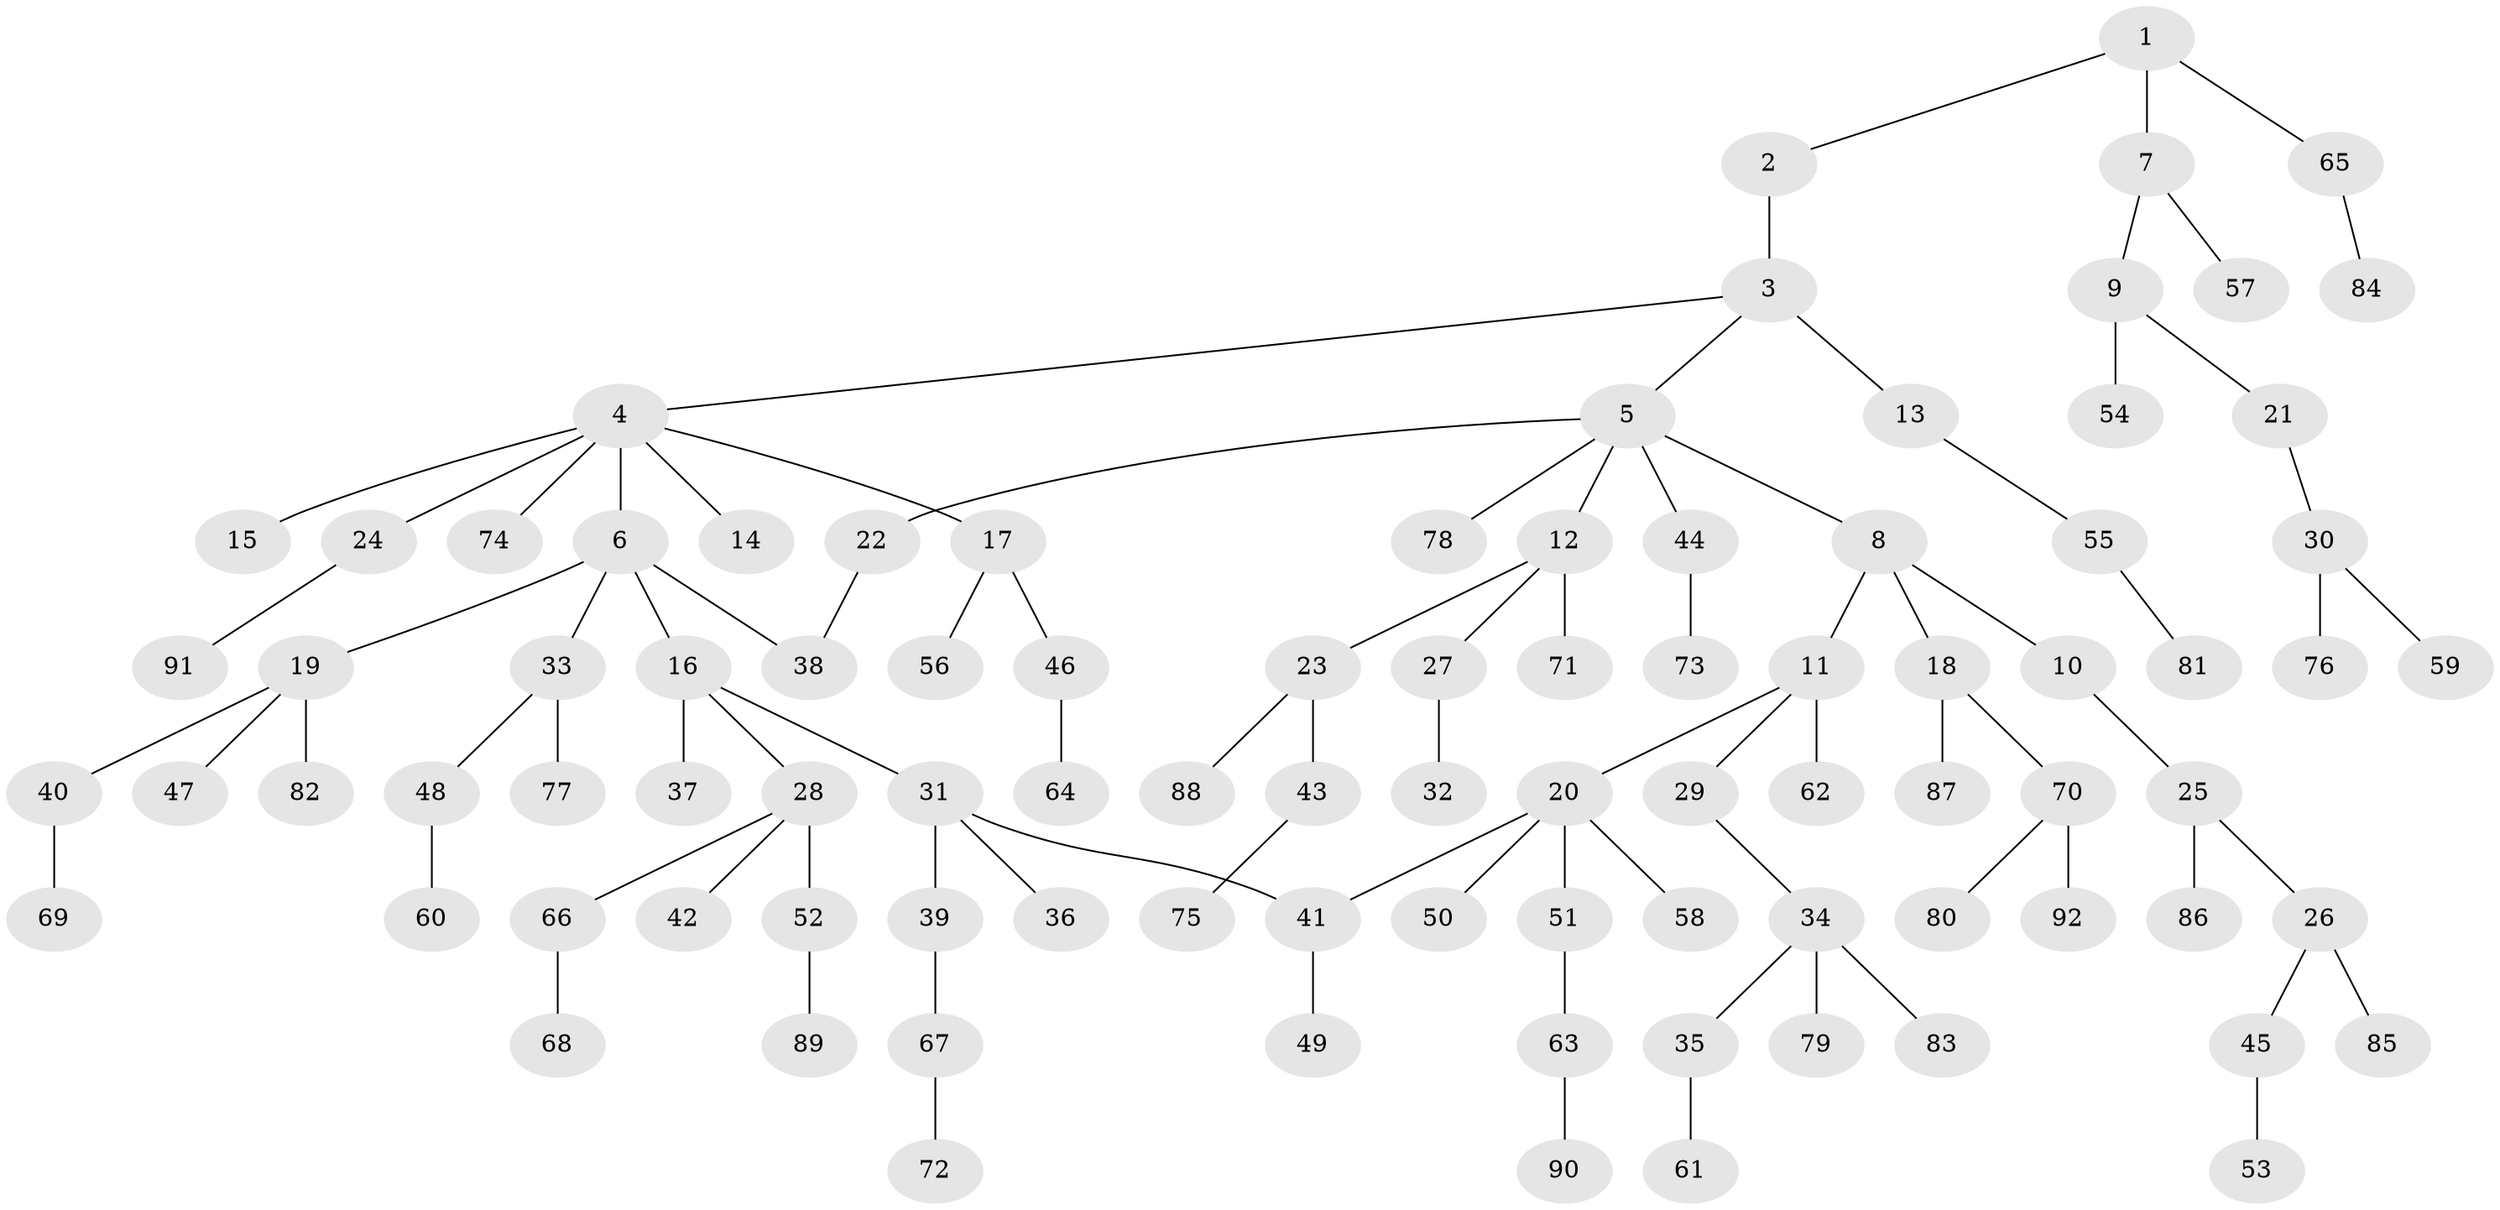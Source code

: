 // coarse degree distribution, {3: 0.08064516129032258, 9: 0.016129032258064516, 6: 0.03225806451612903, 5: 0.03225806451612903, 4: 0.0967741935483871, 2: 0.16129032258064516, 1: 0.5806451612903226}
// Generated by graph-tools (version 1.1) at 2025/23/03/03/25 07:23:34]
// undirected, 92 vertices, 93 edges
graph export_dot {
graph [start="1"]
  node [color=gray90,style=filled];
  1;
  2;
  3;
  4;
  5;
  6;
  7;
  8;
  9;
  10;
  11;
  12;
  13;
  14;
  15;
  16;
  17;
  18;
  19;
  20;
  21;
  22;
  23;
  24;
  25;
  26;
  27;
  28;
  29;
  30;
  31;
  32;
  33;
  34;
  35;
  36;
  37;
  38;
  39;
  40;
  41;
  42;
  43;
  44;
  45;
  46;
  47;
  48;
  49;
  50;
  51;
  52;
  53;
  54;
  55;
  56;
  57;
  58;
  59;
  60;
  61;
  62;
  63;
  64;
  65;
  66;
  67;
  68;
  69;
  70;
  71;
  72;
  73;
  74;
  75;
  76;
  77;
  78;
  79;
  80;
  81;
  82;
  83;
  84;
  85;
  86;
  87;
  88;
  89;
  90;
  91;
  92;
  1 -- 2;
  1 -- 7;
  1 -- 65;
  2 -- 3;
  3 -- 4;
  3 -- 5;
  3 -- 13;
  4 -- 6;
  4 -- 14;
  4 -- 15;
  4 -- 17;
  4 -- 24;
  4 -- 74;
  5 -- 8;
  5 -- 12;
  5 -- 22;
  5 -- 44;
  5 -- 78;
  6 -- 16;
  6 -- 19;
  6 -- 33;
  6 -- 38;
  7 -- 9;
  7 -- 57;
  8 -- 10;
  8 -- 11;
  8 -- 18;
  9 -- 21;
  9 -- 54;
  10 -- 25;
  11 -- 20;
  11 -- 29;
  11 -- 62;
  12 -- 23;
  12 -- 27;
  12 -- 71;
  13 -- 55;
  16 -- 28;
  16 -- 31;
  16 -- 37;
  17 -- 46;
  17 -- 56;
  18 -- 70;
  18 -- 87;
  19 -- 40;
  19 -- 47;
  19 -- 82;
  20 -- 50;
  20 -- 51;
  20 -- 58;
  20 -- 41;
  21 -- 30;
  22 -- 38;
  23 -- 43;
  23 -- 88;
  24 -- 91;
  25 -- 26;
  25 -- 86;
  26 -- 45;
  26 -- 85;
  27 -- 32;
  28 -- 42;
  28 -- 52;
  28 -- 66;
  29 -- 34;
  30 -- 59;
  30 -- 76;
  31 -- 36;
  31 -- 39;
  31 -- 41;
  33 -- 48;
  33 -- 77;
  34 -- 35;
  34 -- 79;
  34 -- 83;
  35 -- 61;
  39 -- 67;
  40 -- 69;
  41 -- 49;
  43 -- 75;
  44 -- 73;
  45 -- 53;
  46 -- 64;
  48 -- 60;
  51 -- 63;
  52 -- 89;
  55 -- 81;
  63 -- 90;
  65 -- 84;
  66 -- 68;
  67 -- 72;
  70 -- 80;
  70 -- 92;
}
